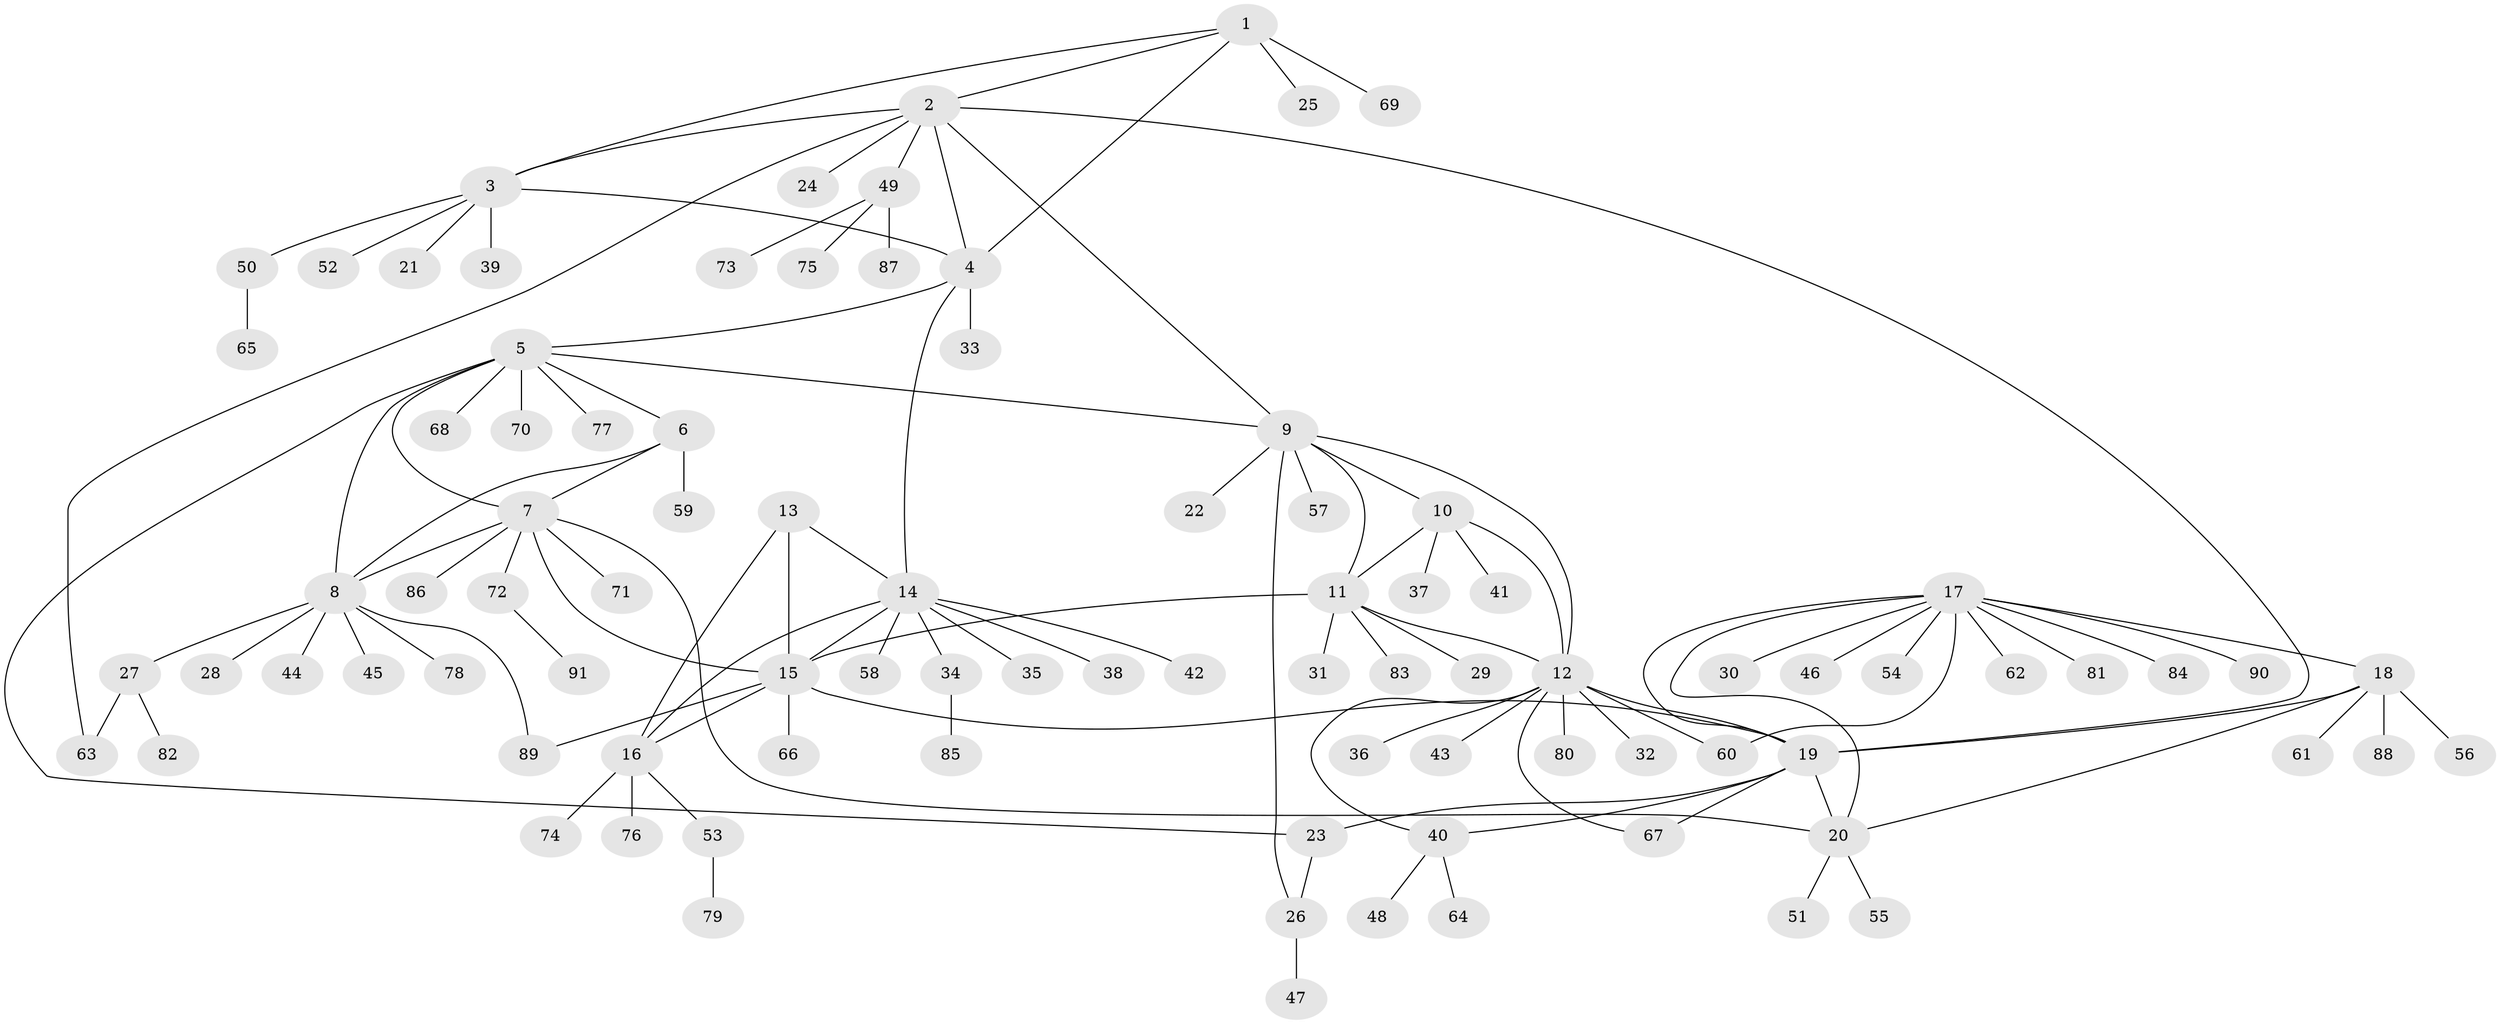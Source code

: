 // coarse degree distribution, {4: 0.029411764705882353, 15: 0.014705882352941176, 6: 0.029411764705882353, 5: 0.07352941176470588, 7: 0.04411764705882353, 8: 0.014705882352941176, 9: 0.014705882352941176, 10: 0.029411764705882353, 1: 0.6617647058823529, 3: 0.04411764705882353, 2: 0.04411764705882353}
// Generated by graph-tools (version 1.1) at 2025/52/02/27/25 19:52:14]
// undirected, 91 vertices, 118 edges
graph export_dot {
graph [start="1"]
  node [color=gray90,style=filled];
  1;
  2;
  3;
  4;
  5;
  6;
  7;
  8;
  9;
  10;
  11;
  12;
  13;
  14;
  15;
  16;
  17;
  18;
  19;
  20;
  21;
  22;
  23;
  24;
  25;
  26;
  27;
  28;
  29;
  30;
  31;
  32;
  33;
  34;
  35;
  36;
  37;
  38;
  39;
  40;
  41;
  42;
  43;
  44;
  45;
  46;
  47;
  48;
  49;
  50;
  51;
  52;
  53;
  54;
  55;
  56;
  57;
  58;
  59;
  60;
  61;
  62;
  63;
  64;
  65;
  66;
  67;
  68;
  69;
  70;
  71;
  72;
  73;
  74;
  75;
  76;
  77;
  78;
  79;
  80;
  81;
  82;
  83;
  84;
  85;
  86;
  87;
  88;
  89;
  90;
  91;
  1 -- 2;
  1 -- 3;
  1 -- 4;
  1 -- 25;
  1 -- 69;
  2 -- 3;
  2 -- 4;
  2 -- 9;
  2 -- 19;
  2 -- 24;
  2 -- 49;
  2 -- 63;
  3 -- 4;
  3 -- 21;
  3 -- 39;
  3 -- 50;
  3 -- 52;
  4 -- 5;
  4 -- 14;
  4 -- 33;
  5 -- 6;
  5 -- 7;
  5 -- 8;
  5 -- 9;
  5 -- 23;
  5 -- 68;
  5 -- 70;
  5 -- 77;
  6 -- 7;
  6 -- 8;
  6 -- 59;
  7 -- 8;
  7 -- 15;
  7 -- 20;
  7 -- 71;
  7 -- 72;
  7 -- 86;
  8 -- 27;
  8 -- 28;
  8 -- 44;
  8 -- 45;
  8 -- 78;
  8 -- 89;
  9 -- 10;
  9 -- 11;
  9 -- 12;
  9 -- 22;
  9 -- 26;
  9 -- 57;
  10 -- 11;
  10 -- 12;
  10 -- 37;
  10 -- 41;
  11 -- 12;
  11 -- 15;
  11 -- 29;
  11 -- 31;
  11 -- 83;
  12 -- 19;
  12 -- 32;
  12 -- 36;
  12 -- 40;
  12 -- 43;
  12 -- 60;
  12 -- 67;
  12 -- 80;
  13 -- 14;
  13 -- 15;
  13 -- 16;
  14 -- 15;
  14 -- 16;
  14 -- 34;
  14 -- 35;
  14 -- 38;
  14 -- 42;
  14 -- 58;
  15 -- 16;
  15 -- 19;
  15 -- 66;
  15 -- 89;
  16 -- 53;
  16 -- 74;
  16 -- 76;
  17 -- 18;
  17 -- 19;
  17 -- 20;
  17 -- 30;
  17 -- 46;
  17 -- 54;
  17 -- 60;
  17 -- 62;
  17 -- 81;
  17 -- 84;
  17 -- 90;
  18 -- 19;
  18 -- 20;
  18 -- 56;
  18 -- 61;
  18 -- 88;
  19 -- 20;
  19 -- 23;
  19 -- 40;
  19 -- 67;
  20 -- 51;
  20 -- 55;
  23 -- 26;
  26 -- 47;
  27 -- 63;
  27 -- 82;
  34 -- 85;
  40 -- 48;
  40 -- 64;
  49 -- 73;
  49 -- 75;
  49 -- 87;
  50 -- 65;
  53 -- 79;
  72 -- 91;
}
